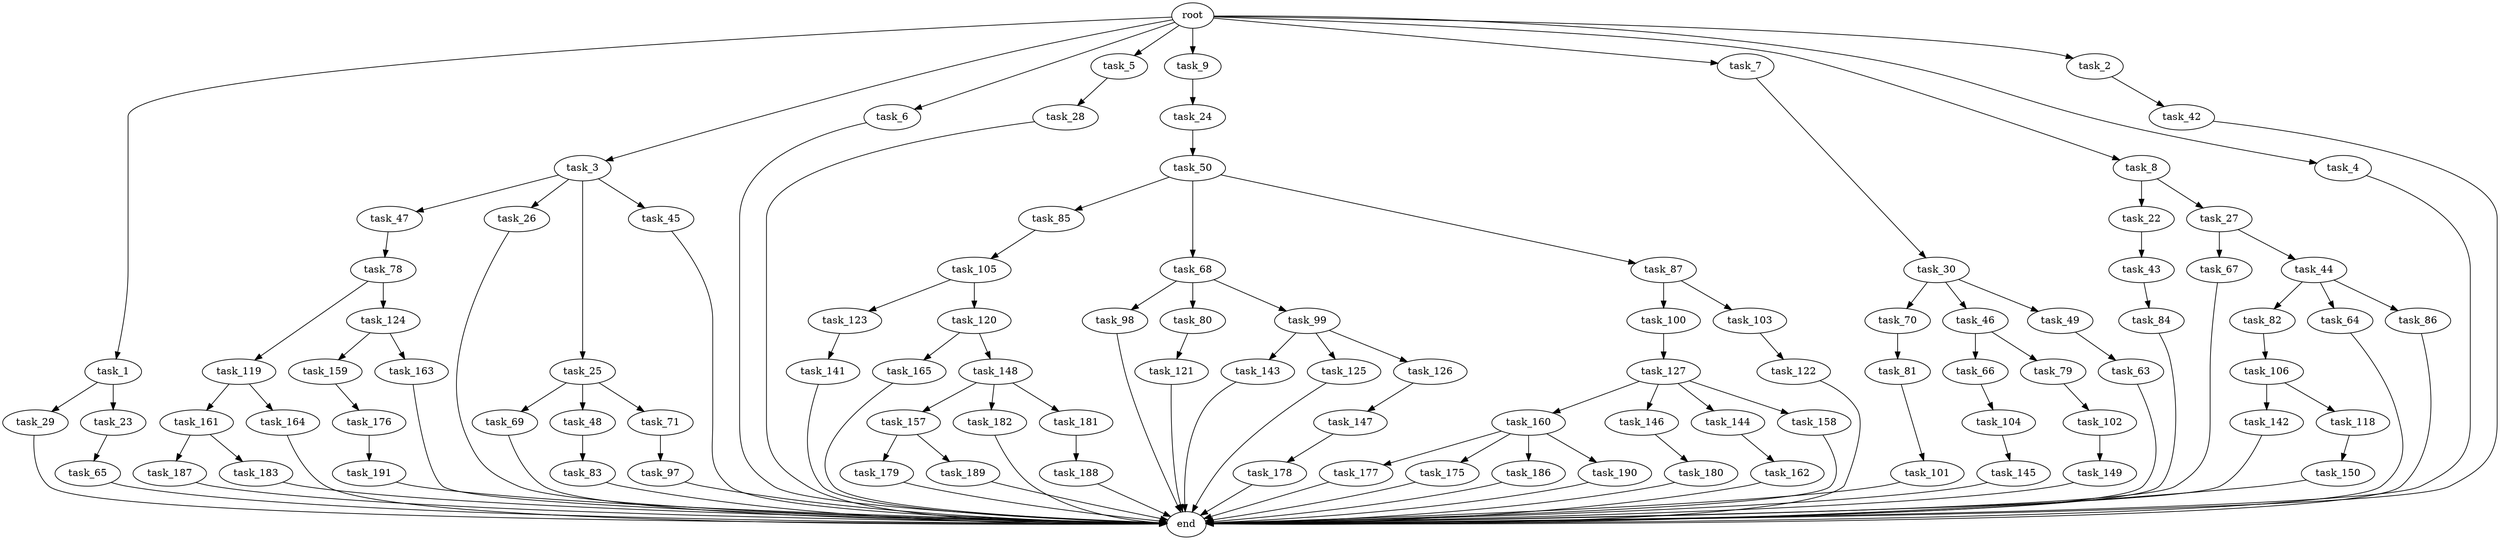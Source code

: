 digraph G {
  task_100 [size="309237645312.000000"];
  task_180 [size="309237645312.000000"];
  task_101 [size="695784701952.000000"];
  task_147 [size="695784701952.000000"];
  task_47 [size="77309411328.000000"];
  task_187 [size="420906795008.000000"];
  task_157 [size="77309411328.000000"];
  task_106 [size="309237645312.000000"];
  task_177 [size="137438953472.000000"];
  task_22 [size="309237645312.000000"];
  task_102 [size="214748364800.000000"];
  task_165 [size="77309411328.000000"];
  task_159 [size="420906795008.000000"];
  task_123 [size="34359738368.000000"];
  task_30 [size="549755813888.000000"];
  end [size="0.000000"];
  task_27 [size="309237645312.000000"];
  task_104 [size="309237645312.000000"];
  task_143 [size="77309411328.000000"];
  task_70 [size="420906795008.000000"];
  task_122 [size="77309411328.000000"];
  task_1 [size="1024.000000"];
  task_66 [size="695784701952.000000"];
  task_3 [size="1024.000000"];
  task_6 [size="1024.000000"];
  task_161 [size="137438953472.000000"];
  task_119 [size="858993459200.000000"];
  task_85 [size="420906795008.000000"];
  task_160 [size="695784701952.000000"];
  task_26 [size="77309411328.000000"];
  task_5 [size="1024.000000"];
  task_149 [size="137438953472.000000"];
  task_141 [size="137438953472.000000"];
  task_25 [size="77309411328.000000"];
  task_145 [size="34359738368.000000"];
  task_183 [size="420906795008.000000"];
  task_188 [size="420906795008.000000"];
  task_162 [size="420906795008.000000"];
  task_146 [size="695784701952.000000"];
  task_98 [size="309237645312.000000"];
  task_43 [size="214748364800.000000"];
  task_9 [size="1024.000000"];
  task_68 [size="420906795008.000000"];
  task_175 [size="137438953472.000000"];
  task_67 [size="858993459200.000000"];
  task_29 [size="137438953472.000000"];
  task_182 [size="77309411328.000000"];
  task_176 [size="549755813888.000000"];
  task_179 [size="34359738368.000000"];
  task_82 [size="549755813888.000000"];
  task_64 [size="549755813888.000000"];
  task_144 [size="695784701952.000000"];
  task_191 [size="695784701952.000000"];
  task_80 [size="309237645312.000000"];
  task_99 [size="309237645312.000000"];
  task_120 [size="34359738368.000000"];
  task_45 [size="77309411328.000000"];
  task_42 [size="34359738368.000000"];
  task_69 [size="309237645312.000000"];
  task_78 [size="34359738368.000000"];
  task_46 [size="420906795008.000000"];
  task_186 [size="137438953472.000000"];
  task_121 [size="34359738368.000000"];
  task_164 [size="137438953472.000000"];
  task_84 [size="34359738368.000000"];
  task_125 [size="77309411328.000000"];
  task_189 [size="34359738368.000000"];
  task_97 [size="420906795008.000000"];
  task_158 [size="695784701952.000000"];
  task_142 [size="77309411328.000000"];
  task_48 [size="309237645312.000000"];
  task_83 [size="858993459200.000000"];
  task_126 [size="77309411328.000000"];
  task_7 [size="1024.000000"];
  task_103 [size="309237645312.000000"];
  task_24 [size="858993459200.000000"];
  task_118 [size="77309411328.000000"];
  task_50 [size="309237645312.000000"];
  task_28 [size="34359738368.000000"];
  root [size="0.000000"];
  task_49 [size="420906795008.000000"];
  task_127 [size="137438953472.000000"];
  task_124 [size="858993459200.000000"];
  task_86 [size="549755813888.000000"];
  task_23 [size="137438953472.000000"];
  task_79 [size="695784701952.000000"];
  task_81 [size="214748364800.000000"];
  task_8 [size="1024.000000"];
  task_44 [size="858993459200.000000"];
  task_163 [size="420906795008.000000"];
  task_181 [size="77309411328.000000"];
  task_148 [size="77309411328.000000"];
  task_87 [size="420906795008.000000"];
  task_105 [size="77309411328.000000"];
  task_4 [size="1024.000000"];
  task_63 [size="34359738368.000000"];
  task_190 [size="137438953472.000000"];
  task_71 [size="309237645312.000000"];
  task_2 [size="1024.000000"];
  task_150 [size="77309411328.000000"];
  task_178 [size="695784701952.000000"];
  task_65 [size="34359738368.000000"];

  task_100 -> task_127 [size="134217728.000000"];
  task_180 -> end [size="1.000000"];
  task_101 -> end [size="1.000000"];
  task_147 -> task_178 [size="679477248.000000"];
  task_47 -> task_78 [size="33554432.000000"];
  task_187 -> end [size="1.000000"];
  task_157 -> task_189 [size="33554432.000000"];
  task_157 -> task_179 [size="33554432.000000"];
  task_106 -> task_118 [size="75497472.000000"];
  task_106 -> task_142 [size="75497472.000000"];
  task_177 -> end [size="1.000000"];
  task_22 -> task_43 [size="209715200.000000"];
  task_102 -> task_149 [size="134217728.000000"];
  task_165 -> end [size="1.000000"];
  task_159 -> task_176 [size="536870912.000000"];
  task_123 -> task_141 [size="134217728.000000"];
  task_30 -> task_46 [size="411041792.000000"];
  task_30 -> task_70 [size="411041792.000000"];
  task_30 -> task_49 [size="411041792.000000"];
  task_27 -> task_67 [size="838860800.000000"];
  task_27 -> task_44 [size="838860800.000000"];
  task_104 -> task_145 [size="33554432.000000"];
  task_143 -> end [size="1.000000"];
  task_70 -> task_81 [size="209715200.000000"];
  task_122 -> end [size="1.000000"];
  task_1 -> task_23 [size="134217728.000000"];
  task_1 -> task_29 [size="134217728.000000"];
  task_66 -> task_104 [size="301989888.000000"];
  task_3 -> task_26 [size="75497472.000000"];
  task_3 -> task_45 [size="75497472.000000"];
  task_3 -> task_25 [size="75497472.000000"];
  task_3 -> task_47 [size="75497472.000000"];
  task_6 -> end [size="1.000000"];
  task_161 -> task_183 [size="411041792.000000"];
  task_161 -> task_187 [size="411041792.000000"];
  task_119 -> task_161 [size="134217728.000000"];
  task_119 -> task_164 [size="134217728.000000"];
  task_85 -> task_105 [size="75497472.000000"];
  task_160 -> task_190 [size="134217728.000000"];
  task_160 -> task_177 [size="134217728.000000"];
  task_160 -> task_186 [size="134217728.000000"];
  task_160 -> task_175 [size="134217728.000000"];
  task_26 -> end [size="1.000000"];
  task_5 -> task_28 [size="33554432.000000"];
  task_149 -> end [size="1.000000"];
  task_141 -> end [size="1.000000"];
  task_25 -> task_48 [size="301989888.000000"];
  task_25 -> task_71 [size="301989888.000000"];
  task_25 -> task_69 [size="301989888.000000"];
  task_145 -> end [size="1.000000"];
  task_183 -> end [size="1.000000"];
  task_188 -> end [size="1.000000"];
  task_162 -> end [size="1.000000"];
  task_146 -> task_180 [size="301989888.000000"];
  task_98 -> end [size="1.000000"];
  task_43 -> task_84 [size="33554432.000000"];
  task_9 -> task_24 [size="838860800.000000"];
  task_68 -> task_99 [size="301989888.000000"];
  task_68 -> task_98 [size="301989888.000000"];
  task_68 -> task_80 [size="301989888.000000"];
  task_175 -> end [size="1.000000"];
  task_67 -> end [size="1.000000"];
  task_29 -> end [size="1.000000"];
  task_182 -> end [size="1.000000"];
  task_176 -> task_191 [size="679477248.000000"];
  task_179 -> end [size="1.000000"];
  task_82 -> task_106 [size="301989888.000000"];
  task_64 -> end [size="1.000000"];
  task_144 -> task_162 [size="411041792.000000"];
  task_191 -> end [size="1.000000"];
  task_80 -> task_121 [size="33554432.000000"];
  task_99 -> task_143 [size="75497472.000000"];
  task_99 -> task_126 [size="75497472.000000"];
  task_99 -> task_125 [size="75497472.000000"];
  task_120 -> task_165 [size="75497472.000000"];
  task_120 -> task_148 [size="75497472.000000"];
  task_45 -> end [size="1.000000"];
  task_42 -> end [size="1.000000"];
  task_69 -> end [size="1.000000"];
  task_78 -> task_119 [size="838860800.000000"];
  task_78 -> task_124 [size="838860800.000000"];
  task_46 -> task_79 [size="679477248.000000"];
  task_46 -> task_66 [size="679477248.000000"];
  task_186 -> end [size="1.000000"];
  task_121 -> end [size="1.000000"];
  task_164 -> end [size="1.000000"];
  task_84 -> end [size="1.000000"];
  task_125 -> end [size="1.000000"];
  task_189 -> end [size="1.000000"];
  task_97 -> end [size="1.000000"];
  task_158 -> end [size="1.000000"];
  task_142 -> end [size="1.000000"];
  task_48 -> task_83 [size="838860800.000000"];
  task_83 -> end [size="1.000000"];
  task_126 -> task_147 [size="679477248.000000"];
  task_7 -> task_30 [size="536870912.000000"];
  task_103 -> task_122 [size="75497472.000000"];
  task_24 -> task_50 [size="301989888.000000"];
  task_118 -> task_150 [size="75497472.000000"];
  task_50 -> task_85 [size="411041792.000000"];
  task_50 -> task_87 [size="411041792.000000"];
  task_50 -> task_68 [size="411041792.000000"];
  task_28 -> end [size="1.000000"];
  root -> task_9 [size="1.000000"];
  root -> task_5 [size="1.000000"];
  root -> task_7 [size="1.000000"];
  root -> task_2 [size="1.000000"];
  root -> task_1 [size="1.000000"];
  root -> task_8 [size="1.000000"];
  root -> task_4 [size="1.000000"];
  root -> task_3 [size="1.000000"];
  root -> task_6 [size="1.000000"];
  task_49 -> task_63 [size="33554432.000000"];
  task_127 -> task_158 [size="679477248.000000"];
  task_127 -> task_144 [size="679477248.000000"];
  task_127 -> task_160 [size="679477248.000000"];
  task_127 -> task_146 [size="679477248.000000"];
  task_124 -> task_163 [size="411041792.000000"];
  task_124 -> task_159 [size="411041792.000000"];
  task_86 -> end [size="1.000000"];
  task_23 -> task_65 [size="33554432.000000"];
  task_79 -> task_102 [size="209715200.000000"];
  task_81 -> task_101 [size="679477248.000000"];
  task_8 -> task_27 [size="301989888.000000"];
  task_8 -> task_22 [size="301989888.000000"];
  task_44 -> task_64 [size="536870912.000000"];
  task_44 -> task_82 [size="536870912.000000"];
  task_44 -> task_86 [size="536870912.000000"];
  task_163 -> end [size="1.000000"];
  task_181 -> task_188 [size="411041792.000000"];
  task_148 -> task_182 [size="75497472.000000"];
  task_148 -> task_157 [size="75497472.000000"];
  task_148 -> task_181 [size="75497472.000000"];
  task_87 -> task_100 [size="301989888.000000"];
  task_87 -> task_103 [size="301989888.000000"];
  task_105 -> task_120 [size="33554432.000000"];
  task_105 -> task_123 [size="33554432.000000"];
  task_4 -> end [size="1.000000"];
  task_63 -> end [size="1.000000"];
  task_190 -> end [size="1.000000"];
  task_71 -> task_97 [size="411041792.000000"];
  task_2 -> task_42 [size="33554432.000000"];
  task_150 -> end [size="1.000000"];
  task_178 -> end [size="1.000000"];
  task_65 -> end [size="1.000000"];
}

